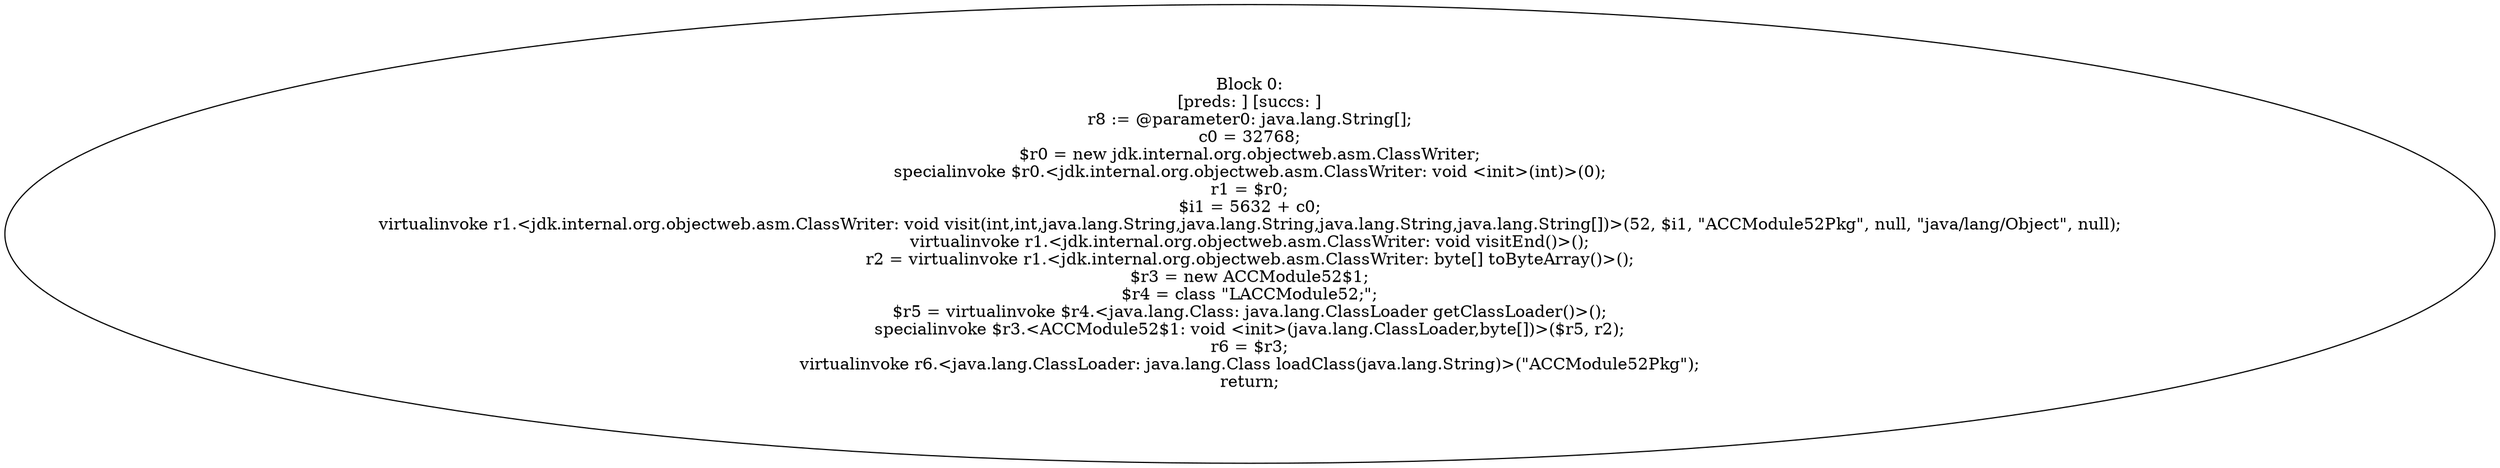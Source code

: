 digraph "unitGraph" {
    "Block 0:
[preds: ] [succs: ]
r8 := @parameter0: java.lang.String[];
c0 = 32768;
$r0 = new jdk.internal.org.objectweb.asm.ClassWriter;
specialinvoke $r0.<jdk.internal.org.objectweb.asm.ClassWriter: void <init>(int)>(0);
r1 = $r0;
$i1 = 5632 + c0;
virtualinvoke r1.<jdk.internal.org.objectweb.asm.ClassWriter: void visit(int,int,java.lang.String,java.lang.String,java.lang.String,java.lang.String[])>(52, $i1, \"ACCModule52Pkg\", null, \"java/lang/Object\", null);
virtualinvoke r1.<jdk.internal.org.objectweb.asm.ClassWriter: void visitEnd()>();
r2 = virtualinvoke r1.<jdk.internal.org.objectweb.asm.ClassWriter: byte[] toByteArray()>();
$r3 = new ACCModule52$1;
$r4 = class \"LACCModule52;\";
$r5 = virtualinvoke $r4.<java.lang.Class: java.lang.ClassLoader getClassLoader()>();
specialinvoke $r3.<ACCModule52$1: void <init>(java.lang.ClassLoader,byte[])>($r5, r2);
r6 = $r3;
virtualinvoke r6.<java.lang.ClassLoader: java.lang.Class loadClass(java.lang.String)>(\"ACCModule52Pkg\");
return;
"
}
